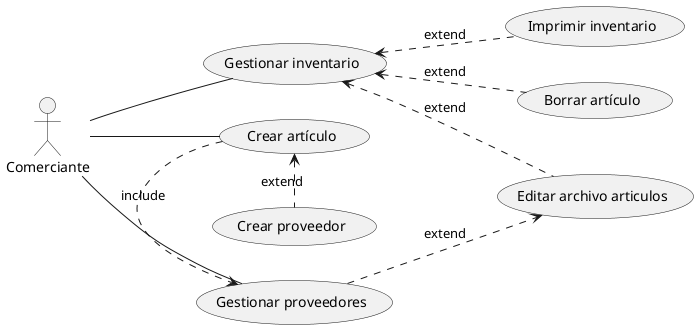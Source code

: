 @startuml tienda
left to right direction

(Gestionar inventario) as (gesinv)
(Gestionar proveedores) as (gesprov)
(Editar archivo articulos) as (editart)
(Crear artículo) as (creart)

Comerciante -- (gesinv)
(gesinv) <.. (Imprimir inventario) : extend
(gesinv) <.. (Borrar artículo) : extend
(gesinv) <.. (editart) : extend

Comerciante -- (gesprov)
(gesprov) .> (editart) : extend

Comerciante -- (creart)
(creart) .> (gesprov) : include
(creart) <. (Crear proveedor) : extend
@enduml